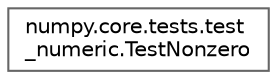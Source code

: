digraph "Graphical Class Hierarchy"
{
 // LATEX_PDF_SIZE
  bgcolor="transparent";
  edge [fontname=Helvetica,fontsize=10,labelfontname=Helvetica,labelfontsize=10];
  node [fontname=Helvetica,fontsize=10,shape=box,height=0.2,width=0.4];
  rankdir="LR";
  Node0 [id="Node000000",label="numpy.core.tests.test\l_numeric.TestNonzero",height=0.2,width=0.4,color="grey40", fillcolor="white", style="filled",URL="$d3/dfd/classnumpy_1_1core_1_1tests_1_1test__numeric_1_1TestNonzero.html",tooltip=" "];
}
